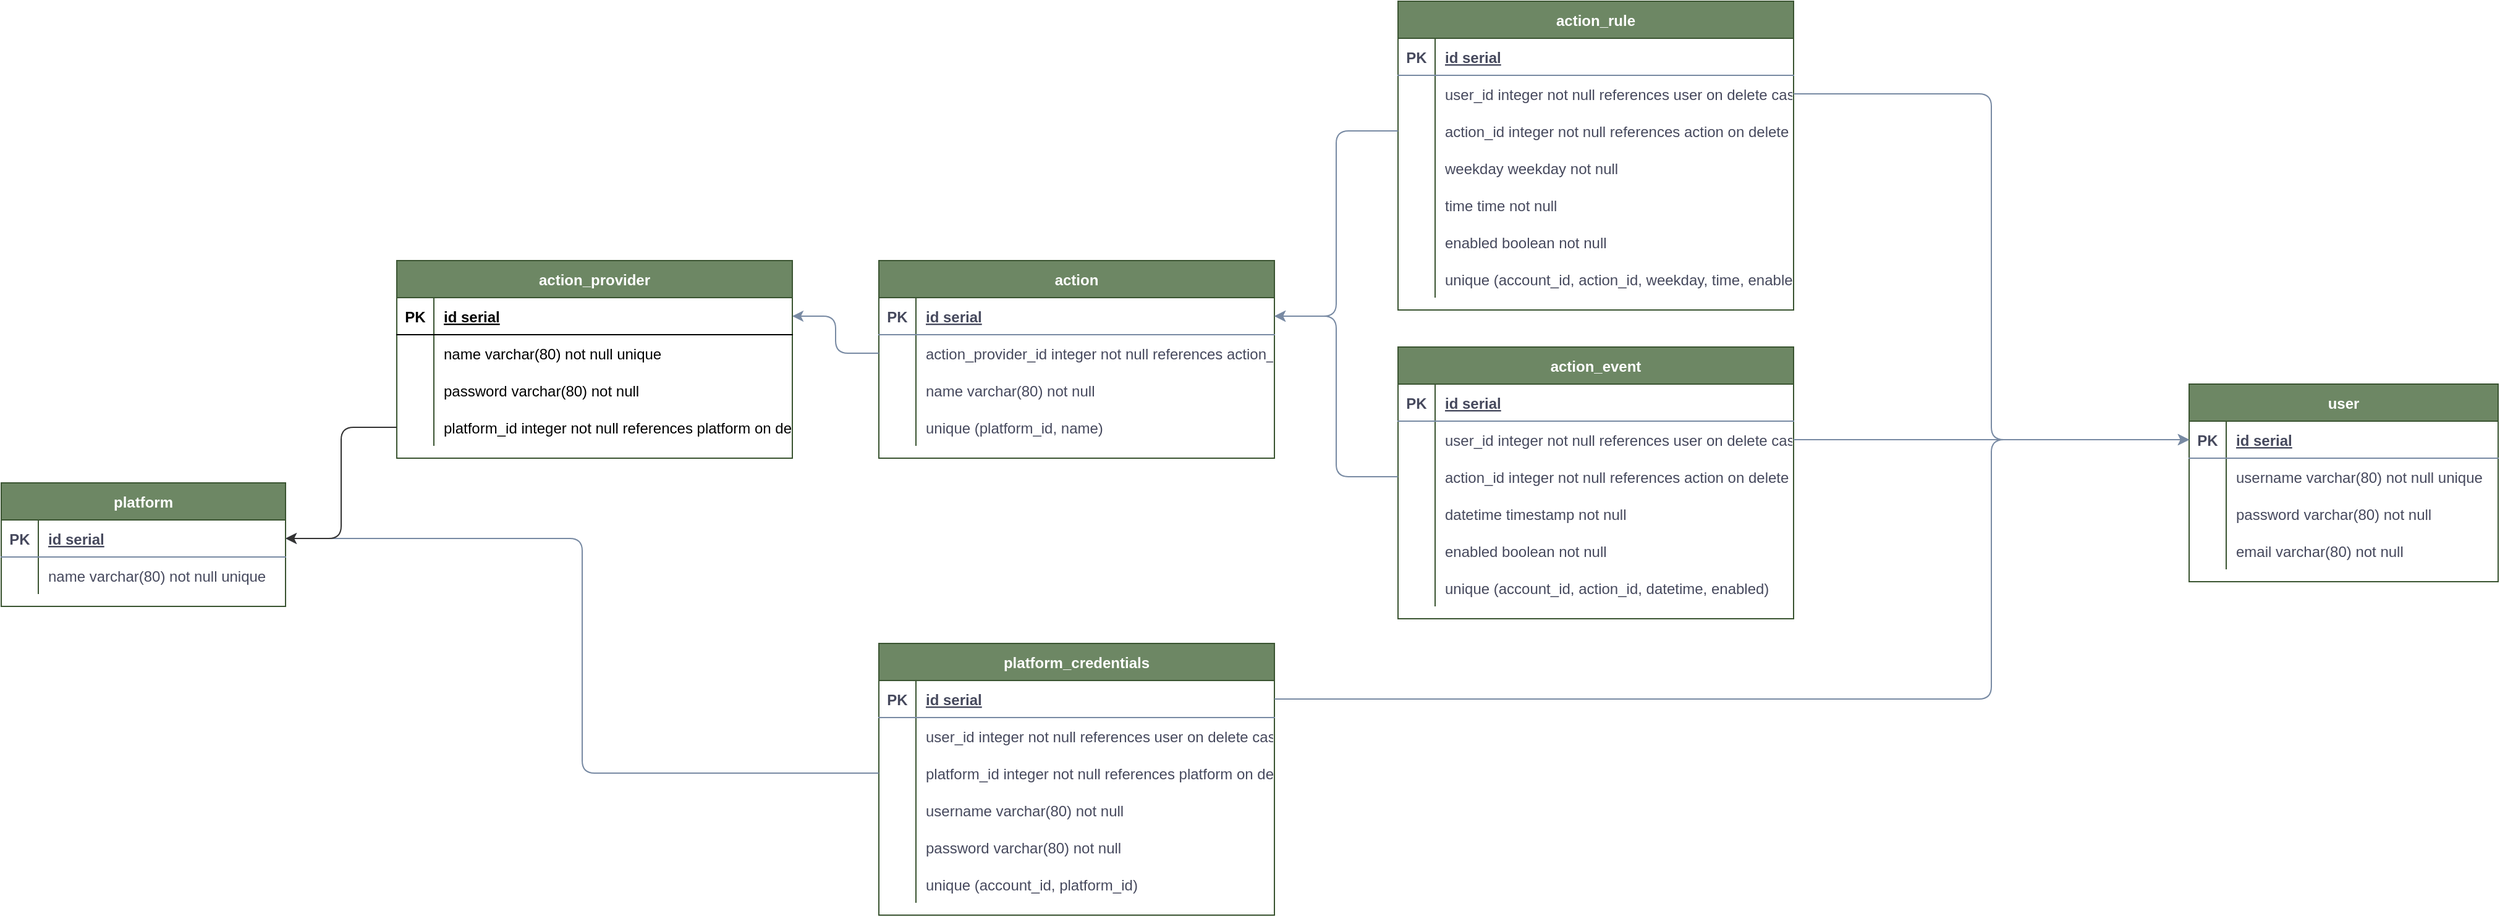 <mxfile version="14.8.4" type="device"><diagram id="R2lEEEUBdFMjLlhIrx00" name="Page-1"><mxGraphModel dx="2688" dy="1203" grid="1" gridSize="10" guides="1" tooltips="1" connect="1" arrows="1" fold="1" page="1" pageScale="1" pageWidth="850" pageHeight="1100" math="0" shadow="0" extFonts="Permanent Marker^https://fonts.googleapis.com/css?family=Permanent+Marker"><root><mxCell id="0"/><mxCell id="1" parent="0"/><mxCell id="4x6Jj5LJXO9dg09j2CQl-1" value="user" style="shape=table;startSize=30;container=1;collapsible=1;childLayout=tableLayout;fixedRows=1;rowLines=0;fontStyle=1;align=center;resizeLast=1;fillColor=#6d8764;strokeColor=#3A5431;fontColor=#ffffff;" parent="1" vertex="1"><mxGeometry x="830" y="450" width="250" height="160" as="geometry"/></mxCell><mxCell id="4x6Jj5LJXO9dg09j2CQl-2" value="" style="shape=partialRectangle;collapsible=0;dropTarget=0;pointerEvents=0;fillColor=none;points=[[0,0.5],[1,0.5]];portConstraint=eastwest;top=0;left=0;right=0;bottom=1;strokeColor=#788AA3;fontColor=#46495D;" parent="4x6Jj5LJXO9dg09j2CQl-1" vertex="1"><mxGeometry y="30" width="250" height="30" as="geometry"/></mxCell><mxCell id="4x6Jj5LJXO9dg09j2CQl-3" value="PK" style="shape=partialRectangle;overflow=hidden;connectable=0;fillColor=none;top=0;left=0;bottom=0;right=0;fontStyle=1;strokeColor=#788AA3;fontColor=#46495D;" parent="4x6Jj5LJXO9dg09j2CQl-2" vertex="1"><mxGeometry width="30" height="30" as="geometry"/></mxCell><mxCell id="4x6Jj5LJXO9dg09j2CQl-4" value="id serial " style="shape=partialRectangle;overflow=hidden;connectable=0;fillColor=none;top=0;left=0;bottom=0;right=0;align=left;spacingLeft=6;fontStyle=5;strokeColor=#788AA3;fontColor=#46495D;" parent="4x6Jj5LJXO9dg09j2CQl-2" vertex="1"><mxGeometry x="30" width="220" height="30" as="geometry"/></mxCell><mxCell id="4x6Jj5LJXO9dg09j2CQl-5" value="" style="shape=partialRectangle;collapsible=0;dropTarget=0;pointerEvents=0;fillColor=none;points=[[0,0.5],[1,0.5]];portConstraint=eastwest;top=0;left=0;right=0;bottom=0;strokeColor=#788AA3;fontColor=#46495D;" parent="4x6Jj5LJXO9dg09j2CQl-1" vertex="1"><mxGeometry y="60" width="250" height="30" as="geometry"/></mxCell><mxCell id="4x6Jj5LJXO9dg09j2CQl-6" value="" style="shape=partialRectangle;overflow=hidden;connectable=0;fillColor=none;top=0;left=0;bottom=0;right=0;strokeColor=#788AA3;fontColor=#46495D;" parent="4x6Jj5LJXO9dg09j2CQl-5" vertex="1"><mxGeometry width="30" height="30" as="geometry"/></mxCell><mxCell id="4x6Jj5LJXO9dg09j2CQl-7" value="username varchar(80) not null unique" style="shape=partialRectangle;overflow=hidden;connectable=0;fillColor=none;top=0;left=0;bottom=0;right=0;align=left;spacingLeft=6;strokeColor=#788AA3;fontColor=#46495D;" parent="4x6Jj5LJXO9dg09j2CQl-5" vertex="1"><mxGeometry x="30" width="220" height="30" as="geometry"/></mxCell><mxCell id="4x6Jj5LJXO9dg09j2CQl-8" value="" style="shape=partialRectangle;collapsible=0;dropTarget=0;pointerEvents=0;fillColor=none;points=[[0,0.5],[1,0.5]];portConstraint=eastwest;top=0;left=0;right=0;bottom=0;strokeColor=#788AA3;fontColor=#46495D;" parent="4x6Jj5LJXO9dg09j2CQl-1" vertex="1"><mxGeometry y="90" width="250" height="30" as="geometry"/></mxCell><mxCell id="4x6Jj5LJXO9dg09j2CQl-9" value="" style="shape=partialRectangle;overflow=hidden;connectable=0;fillColor=none;top=0;left=0;bottom=0;right=0;strokeColor=#788AA3;fontColor=#46495D;" parent="4x6Jj5LJXO9dg09j2CQl-8" vertex="1"><mxGeometry width="30" height="30" as="geometry"/></mxCell><mxCell id="4x6Jj5LJXO9dg09j2CQl-10" value="password varchar(80) not null" style="shape=partialRectangle;overflow=hidden;connectable=0;fillColor=none;top=0;left=0;bottom=0;right=0;align=left;spacingLeft=6;strokeColor=#788AA3;fontColor=#46495D;" parent="4x6Jj5LJXO9dg09j2CQl-8" vertex="1"><mxGeometry x="30" width="220" height="30" as="geometry"/></mxCell><mxCell id="4x6Jj5LJXO9dg09j2CQl-11" value="" style="shape=partialRectangle;collapsible=0;dropTarget=0;pointerEvents=0;fillColor=none;points=[[0,0.5],[1,0.5]];portConstraint=eastwest;top=0;left=0;right=0;bottom=0;strokeColor=#788AA3;fontColor=#46495D;" parent="4x6Jj5LJXO9dg09j2CQl-1" vertex="1"><mxGeometry y="120" width="250" height="30" as="geometry"/></mxCell><mxCell id="4x6Jj5LJXO9dg09j2CQl-12" value="" style="shape=partialRectangle;overflow=hidden;connectable=0;fillColor=none;top=0;left=0;bottom=0;right=0;strokeColor=#788AA3;fontColor=#46495D;" parent="4x6Jj5LJXO9dg09j2CQl-11" vertex="1"><mxGeometry width="30" height="30" as="geometry"/></mxCell><mxCell id="4x6Jj5LJXO9dg09j2CQl-13" value="email varchar(80) not null" style="shape=partialRectangle;overflow=hidden;connectable=0;fillColor=none;top=0;left=0;bottom=0;right=0;align=left;spacingLeft=6;strokeColor=#788AA3;fontColor=#46495D;" parent="4x6Jj5LJXO9dg09j2CQl-11" vertex="1"><mxGeometry x="30" width="220" height="30" as="geometry"/></mxCell><mxCell id="4x6Jj5LJXO9dg09j2CQl-14" value="platform" style="shape=table;startSize=30;container=1;collapsible=1;childLayout=tableLayout;fixedRows=1;rowLines=0;fontStyle=1;align=center;resizeLast=1;fillColor=#6d8764;strokeColor=#3A5431;fontColor=#ffffff;" parent="1" vertex="1"><mxGeometry x="-940" y="530" width="230" height="100" as="geometry"/></mxCell><mxCell id="4x6Jj5LJXO9dg09j2CQl-15" value="" style="shape=partialRectangle;collapsible=0;dropTarget=0;pointerEvents=0;fillColor=none;points=[[0,0.5],[1,0.5]];portConstraint=eastwest;top=0;left=0;right=0;bottom=1;strokeColor=#788AA3;fontColor=#46495D;" parent="4x6Jj5LJXO9dg09j2CQl-14" vertex="1"><mxGeometry y="30" width="230" height="30" as="geometry"/></mxCell><mxCell id="4x6Jj5LJXO9dg09j2CQl-16" value="PK" style="shape=partialRectangle;overflow=hidden;connectable=0;fillColor=none;top=0;left=0;bottom=0;right=0;fontStyle=1;strokeColor=#788AA3;fontColor=#46495D;" parent="4x6Jj5LJXO9dg09j2CQl-15" vertex="1"><mxGeometry width="30" height="30" as="geometry"/></mxCell><mxCell id="4x6Jj5LJXO9dg09j2CQl-17" value="id serial " style="shape=partialRectangle;overflow=hidden;connectable=0;fillColor=none;top=0;left=0;bottom=0;right=0;align=left;spacingLeft=6;fontStyle=5;strokeColor=#788AA3;fontColor=#46495D;" parent="4x6Jj5LJXO9dg09j2CQl-15" vertex="1"><mxGeometry x="30" width="200" height="30" as="geometry"/></mxCell><mxCell id="4x6Jj5LJXO9dg09j2CQl-18" value="" style="shape=partialRectangle;collapsible=0;dropTarget=0;pointerEvents=0;fillColor=none;points=[[0,0.5],[1,0.5]];portConstraint=eastwest;top=0;left=0;right=0;bottom=0;strokeColor=#788AA3;fontColor=#46495D;" parent="4x6Jj5LJXO9dg09j2CQl-14" vertex="1"><mxGeometry y="60" width="230" height="30" as="geometry"/></mxCell><mxCell id="4x6Jj5LJXO9dg09j2CQl-19" value="" style="shape=partialRectangle;overflow=hidden;connectable=0;fillColor=none;top=0;left=0;bottom=0;right=0;strokeColor=#788AA3;fontColor=#46495D;" parent="4x6Jj5LJXO9dg09j2CQl-18" vertex="1"><mxGeometry width="30" height="30" as="geometry"/></mxCell><mxCell id="4x6Jj5LJXO9dg09j2CQl-20" value="name varchar(80) not null unique" style="shape=partialRectangle;overflow=hidden;connectable=0;fillColor=none;top=0;left=0;bottom=0;right=0;align=left;spacingLeft=6;strokeColor=#788AA3;fontColor=#46495D;" parent="4x6Jj5LJXO9dg09j2CQl-18" vertex="1"><mxGeometry x="30" width="200" height="30" as="geometry"/></mxCell><mxCell id="4x6Jj5LJXO9dg09j2CQl-21" value="platform_credentials" style="shape=table;startSize=30;container=1;collapsible=1;childLayout=tableLayout;fixedRows=1;rowLines=0;fontStyle=1;align=center;resizeLast=1;fillColor=#6d8764;strokeColor=#3A5431;fontColor=#ffffff;" parent="1" vertex="1"><mxGeometry x="-230" y="660" width="320" height="220" as="geometry"/></mxCell><mxCell id="4x6Jj5LJXO9dg09j2CQl-22" value="" style="shape=partialRectangle;collapsible=0;dropTarget=0;pointerEvents=0;fillColor=none;points=[[0,0.5],[1,0.5]];portConstraint=eastwest;top=0;left=0;right=0;bottom=1;strokeColor=#788AA3;fontColor=#46495D;" parent="4x6Jj5LJXO9dg09j2CQl-21" vertex="1"><mxGeometry y="30" width="320" height="30" as="geometry"/></mxCell><mxCell id="4x6Jj5LJXO9dg09j2CQl-23" value="PK" style="shape=partialRectangle;overflow=hidden;connectable=0;fillColor=none;top=0;left=0;bottom=0;right=0;fontStyle=1;strokeColor=#788AA3;fontColor=#46495D;" parent="4x6Jj5LJXO9dg09j2CQl-22" vertex="1"><mxGeometry width="30" height="30" as="geometry"/></mxCell><mxCell id="4x6Jj5LJXO9dg09j2CQl-24" value="id serial " style="shape=partialRectangle;overflow=hidden;connectable=0;fillColor=none;top=0;left=0;bottom=0;right=0;align=left;spacingLeft=6;fontStyle=5;strokeColor=#788AA3;fontColor=#46495D;" parent="4x6Jj5LJXO9dg09j2CQl-22" vertex="1"><mxGeometry x="30" width="290" height="30" as="geometry"/></mxCell><mxCell id="4x6Jj5LJXO9dg09j2CQl-25" value="" style="shape=partialRectangle;collapsible=0;dropTarget=0;pointerEvents=0;fillColor=none;points=[[0,0.5],[1,0.5]];portConstraint=eastwest;top=0;left=0;right=0;bottom=0;strokeColor=#788AA3;fontColor=#46495D;" parent="4x6Jj5LJXO9dg09j2CQl-21" vertex="1"><mxGeometry y="60" width="320" height="30" as="geometry"/></mxCell><mxCell id="4x6Jj5LJXO9dg09j2CQl-26" value="" style="shape=partialRectangle;overflow=hidden;connectable=0;fillColor=none;top=0;left=0;bottom=0;right=0;strokeColor=#788AA3;fontColor=#46495D;" parent="4x6Jj5LJXO9dg09j2CQl-25" vertex="1"><mxGeometry width="30" height="30" as="geometry"/></mxCell><mxCell id="4x6Jj5LJXO9dg09j2CQl-27" value="user_id integer not null references user on delete cascade" style="shape=partialRectangle;overflow=hidden;connectable=0;fillColor=none;top=0;left=0;bottom=0;right=0;align=left;spacingLeft=6;strokeColor=#788AA3;fontColor=#46495D;" parent="4x6Jj5LJXO9dg09j2CQl-25" vertex="1"><mxGeometry x="30" width="290" height="30" as="geometry"/></mxCell><mxCell id="4x6Jj5LJXO9dg09j2CQl-28" value="" style="shape=partialRectangle;collapsible=0;dropTarget=0;pointerEvents=0;fillColor=none;points=[[0,0.5],[1,0.5]];portConstraint=eastwest;top=0;left=0;right=0;bottom=0;strokeColor=#788AA3;fontColor=#46495D;" parent="4x6Jj5LJXO9dg09j2CQl-21" vertex="1"><mxGeometry y="90" width="320" height="30" as="geometry"/></mxCell><mxCell id="4x6Jj5LJXO9dg09j2CQl-29" value="" style="shape=partialRectangle;overflow=hidden;connectable=0;fillColor=none;top=0;left=0;bottom=0;right=0;strokeColor=#788AA3;fontColor=#46495D;" parent="4x6Jj5LJXO9dg09j2CQl-28" vertex="1"><mxGeometry width="30" height="30" as="geometry"/></mxCell><mxCell id="4x6Jj5LJXO9dg09j2CQl-30" value="platform_id integer not null references platform on delete cascade" style="shape=partialRectangle;overflow=hidden;connectable=0;fillColor=none;top=0;left=0;bottom=0;right=0;align=left;spacingLeft=6;strokeColor=#788AA3;fontColor=#46495D;" parent="4x6Jj5LJXO9dg09j2CQl-28" vertex="1"><mxGeometry x="30" width="290" height="30" as="geometry"/></mxCell><mxCell id="4x6Jj5LJXO9dg09j2CQl-31" value="" style="shape=partialRectangle;collapsible=0;dropTarget=0;pointerEvents=0;fillColor=none;points=[[0,0.5],[1,0.5]];portConstraint=eastwest;top=0;left=0;right=0;bottom=0;strokeColor=#788AA3;fontColor=#46495D;" parent="4x6Jj5LJXO9dg09j2CQl-21" vertex="1"><mxGeometry y="120" width="320" height="30" as="geometry"/></mxCell><mxCell id="4x6Jj5LJXO9dg09j2CQl-32" value="" style="shape=partialRectangle;overflow=hidden;connectable=0;fillColor=none;top=0;left=0;bottom=0;right=0;strokeColor=#788AA3;fontColor=#46495D;" parent="4x6Jj5LJXO9dg09j2CQl-31" vertex="1"><mxGeometry width="30" height="30" as="geometry"/></mxCell><mxCell id="4x6Jj5LJXO9dg09j2CQl-33" value="username varchar(80) not null" style="shape=partialRectangle;overflow=hidden;connectable=0;fillColor=none;top=0;left=0;bottom=0;right=0;align=left;spacingLeft=6;strokeColor=#788AA3;fontColor=#46495D;" parent="4x6Jj5LJXO9dg09j2CQl-31" vertex="1"><mxGeometry x="30" width="290" height="30" as="geometry"/></mxCell><mxCell id="4x6Jj5LJXO9dg09j2CQl-34" value="" style="shape=partialRectangle;collapsible=0;dropTarget=0;pointerEvents=0;fillColor=none;points=[[0,0.5],[1,0.5]];portConstraint=eastwest;top=0;left=0;right=0;bottom=0;strokeColor=#788AA3;fontColor=#46495D;" parent="4x6Jj5LJXO9dg09j2CQl-21" vertex="1"><mxGeometry y="150" width="320" height="30" as="geometry"/></mxCell><mxCell id="4x6Jj5LJXO9dg09j2CQl-35" value="" style="shape=partialRectangle;overflow=hidden;connectable=0;fillColor=none;top=0;left=0;bottom=0;right=0;strokeColor=#788AA3;fontColor=#46495D;" parent="4x6Jj5LJXO9dg09j2CQl-34" vertex="1"><mxGeometry width="30" height="30" as="geometry"/></mxCell><mxCell id="4x6Jj5LJXO9dg09j2CQl-36" value="password varchar(80) not null" style="shape=partialRectangle;overflow=hidden;connectable=0;fillColor=none;top=0;left=0;bottom=0;right=0;align=left;spacingLeft=6;strokeColor=#788AA3;fontColor=#46495D;" parent="4x6Jj5LJXO9dg09j2CQl-34" vertex="1"><mxGeometry x="30" width="290" height="30" as="geometry"/></mxCell><mxCell id="4x6Jj5LJXO9dg09j2CQl-37" value="" style="shape=partialRectangle;collapsible=0;dropTarget=0;pointerEvents=0;fillColor=none;points=[[0,0.5],[1,0.5]];portConstraint=eastwest;top=0;left=0;right=0;bottom=0;strokeColor=#788AA3;fontColor=#46495D;" parent="4x6Jj5LJXO9dg09j2CQl-21" vertex="1"><mxGeometry y="180" width="320" height="30" as="geometry"/></mxCell><mxCell id="4x6Jj5LJXO9dg09j2CQl-38" value="" style="shape=partialRectangle;overflow=hidden;connectable=0;fillColor=none;top=0;left=0;bottom=0;right=0;strokeColor=#788AA3;fontColor=#46495D;" parent="4x6Jj5LJXO9dg09j2CQl-37" vertex="1"><mxGeometry width="30" height="30" as="geometry"/></mxCell><mxCell id="4x6Jj5LJXO9dg09j2CQl-39" value="unique (account_id, platform_id)" style="shape=partialRectangle;overflow=hidden;connectable=0;fillColor=none;top=0;left=0;bottom=0;right=0;align=left;spacingLeft=6;strokeColor=#788AA3;fontColor=#46495D;" parent="4x6Jj5LJXO9dg09j2CQl-37" vertex="1"><mxGeometry x="30" width="290" height="30" as="geometry"/></mxCell><mxCell id="4x6Jj5LJXO9dg09j2CQl-40" value="action" style="shape=table;startSize=30;container=1;collapsible=1;childLayout=tableLayout;fixedRows=1;rowLines=0;fontStyle=1;align=center;resizeLast=1;fillColor=#6d8764;strokeColor=#3A5431;fontColor=#ffffff;" parent="1" vertex="1"><mxGeometry x="-230" y="350" width="320" height="160" as="geometry"/></mxCell><mxCell id="4x6Jj5LJXO9dg09j2CQl-41" value="" style="shape=partialRectangle;collapsible=0;dropTarget=0;pointerEvents=0;fillColor=none;points=[[0,0.5],[1,0.5]];portConstraint=eastwest;top=0;left=0;right=0;bottom=1;strokeColor=#788AA3;fontColor=#46495D;" parent="4x6Jj5LJXO9dg09j2CQl-40" vertex="1"><mxGeometry y="30" width="320" height="30" as="geometry"/></mxCell><mxCell id="4x6Jj5LJXO9dg09j2CQl-42" value="PK" style="shape=partialRectangle;overflow=hidden;connectable=0;fillColor=none;top=0;left=0;bottom=0;right=0;fontStyle=1;strokeColor=#788AA3;fontColor=#46495D;" parent="4x6Jj5LJXO9dg09j2CQl-41" vertex="1"><mxGeometry width="30" height="30" as="geometry"/></mxCell><mxCell id="4x6Jj5LJXO9dg09j2CQl-43" value="id serial " style="shape=partialRectangle;overflow=hidden;connectable=0;fillColor=none;top=0;left=0;bottom=0;right=0;align=left;spacingLeft=6;fontStyle=5;strokeColor=#788AA3;fontColor=#46495D;" parent="4x6Jj5LJXO9dg09j2CQl-41" vertex="1"><mxGeometry x="30" width="290" height="30" as="geometry"/></mxCell><mxCell id="4x6Jj5LJXO9dg09j2CQl-44" value="" style="shape=partialRectangle;collapsible=0;dropTarget=0;pointerEvents=0;fillColor=none;points=[[0,0.5],[1,0.5]];portConstraint=eastwest;top=0;left=0;right=0;bottom=0;strokeColor=#788AA3;fontColor=#46495D;" parent="4x6Jj5LJXO9dg09j2CQl-40" vertex="1"><mxGeometry y="60" width="320" height="30" as="geometry"/></mxCell><mxCell id="4x6Jj5LJXO9dg09j2CQl-45" value="" style="shape=partialRectangle;overflow=hidden;connectable=0;fillColor=none;top=0;left=0;bottom=0;right=0;strokeColor=#788AA3;fontColor=#46495D;" parent="4x6Jj5LJXO9dg09j2CQl-44" vertex="1"><mxGeometry width="30" height="30" as="geometry"/></mxCell><mxCell id="4x6Jj5LJXO9dg09j2CQl-46" value="action_provider_id integer not null references action_provider on delete cascade" style="shape=partialRectangle;overflow=hidden;connectable=0;fillColor=none;top=0;left=0;bottom=0;right=0;align=left;spacingLeft=6;strokeColor=#788AA3;fontColor=#46495D;" parent="4x6Jj5LJXO9dg09j2CQl-44" vertex="1"><mxGeometry x="30" width="290" height="30" as="geometry"/></mxCell><mxCell id="4x6Jj5LJXO9dg09j2CQl-47" value="" style="shape=partialRectangle;collapsible=0;dropTarget=0;pointerEvents=0;fillColor=none;points=[[0,0.5],[1,0.5]];portConstraint=eastwest;top=0;left=0;right=0;bottom=0;strokeColor=#788AA3;fontColor=#46495D;" parent="4x6Jj5LJXO9dg09j2CQl-40" vertex="1"><mxGeometry y="90" width="320" height="30" as="geometry"/></mxCell><mxCell id="4x6Jj5LJXO9dg09j2CQl-48" value="" style="shape=partialRectangle;overflow=hidden;connectable=0;fillColor=none;top=0;left=0;bottom=0;right=0;strokeColor=#788AA3;fontColor=#46495D;" parent="4x6Jj5LJXO9dg09j2CQl-47" vertex="1"><mxGeometry width="30" height="30" as="geometry"/></mxCell><mxCell id="4x6Jj5LJXO9dg09j2CQl-49" value="name varchar(80) not null" style="shape=partialRectangle;overflow=hidden;connectable=0;fillColor=none;top=0;left=0;bottom=0;right=0;align=left;spacingLeft=6;strokeColor=#788AA3;fontColor=#46495D;" parent="4x6Jj5LJXO9dg09j2CQl-47" vertex="1"><mxGeometry x="30" width="290" height="30" as="geometry"/></mxCell><mxCell id="4x6Jj5LJXO9dg09j2CQl-50" value="" style="shape=partialRectangle;collapsible=0;dropTarget=0;pointerEvents=0;fillColor=none;points=[[0,0.5],[1,0.5]];portConstraint=eastwest;top=0;left=0;right=0;bottom=0;strokeColor=#788AA3;fontColor=#46495D;" parent="4x6Jj5LJXO9dg09j2CQl-40" vertex="1"><mxGeometry y="120" width="320" height="30" as="geometry"/></mxCell><mxCell id="4x6Jj5LJXO9dg09j2CQl-51" value="" style="shape=partialRectangle;overflow=hidden;connectable=0;fillColor=none;top=0;left=0;bottom=0;right=0;strokeColor=#788AA3;fontColor=#46495D;" parent="4x6Jj5LJXO9dg09j2CQl-50" vertex="1"><mxGeometry width="30" height="30" as="geometry"/></mxCell><mxCell id="4x6Jj5LJXO9dg09j2CQl-52" value="unique (platform_id, name)" style="shape=partialRectangle;overflow=hidden;connectable=0;fillColor=none;top=0;left=0;bottom=0;right=0;align=left;spacingLeft=6;strokeColor=#788AA3;fontColor=#46495D;" parent="4x6Jj5LJXO9dg09j2CQl-50" vertex="1"><mxGeometry x="30" width="290" height="30" as="geometry"/></mxCell><mxCell id="4x6Jj5LJXO9dg09j2CQl-53" value="action_rule" style="shape=table;startSize=30;container=1;collapsible=1;childLayout=tableLayout;fixedRows=1;rowLines=0;fontStyle=1;align=center;resizeLast=1;fillColor=#6d8764;strokeColor=#3A5431;fontColor=#ffffff;" parent="1" vertex="1"><mxGeometry x="190" y="140" width="320" height="250" as="geometry"/></mxCell><mxCell id="4x6Jj5LJXO9dg09j2CQl-54" value="" style="shape=partialRectangle;collapsible=0;dropTarget=0;pointerEvents=0;fillColor=none;points=[[0,0.5],[1,0.5]];portConstraint=eastwest;top=0;left=0;right=0;bottom=1;strokeColor=#788AA3;fontColor=#46495D;" parent="4x6Jj5LJXO9dg09j2CQl-53" vertex="1"><mxGeometry y="30" width="320" height="30" as="geometry"/></mxCell><mxCell id="4x6Jj5LJXO9dg09j2CQl-55" value="PK" style="shape=partialRectangle;overflow=hidden;connectable=0;fillColor=none;top=0;left=0;bottom=0;right=0;fontStyle=1;strokeColor=#788AA3;fontColor=#46495D;" parent="4x6Jj5LJXO9dg09j2CQl-54" vertex="1"><mxGeometry width="30" height="30" as="geometry"/></mxCell><mxCell id="4x6Jj5LJXO9dg09j2CQl-56" value="id serial " style="shape=partialRectangle;overflow=hidden;connectable=0;fillColor=none;top=0;left=0;bottom=0;right=0;align=left;spacingLeft=6;fontStyle=5;strokeColor=#788AA3;fontColor=#46495D;" parent="4x6Jj5LJXO9dg09j2CQl-54" vertex="1"><mxGeometry x="30" width="290" height="30" as="geometry"/></mxCell><mxCell id="4x6Jj5LJXO9dg09j2CQl-57" value="" style="shape=partialRectangle;collapsible=0;dropTarget=0;pointerEvents=0;fillColor=none;points=[[0,0.5],[1,0.5]];portConstraint=eastwest;top=0;left=0;right=0;bottom=0;strokeColor=#788AA3;fontColor=#46495D;" parent="4x6Jj5LJXO9dg09j2CQl-53" vertex="1"><mxGeometry y="60" width="320" height="30" as="geometry"/></mxCell><mxCell id="4x6Jj5LJXO9dg09j2CQl-58" value="" style="shape=partialRectangle;overflow=hidden;connectable=0;fillColor=none;top=0;left=0;bottom=0;right=0;strokeColor=#788AA3;fontColor=#46495D;" parent="4x6Jj5LJXO9dg09j2CQl-57" vertex="1"><mxGeometry width="30" height="30" as="geometry"/></mxCell><mxCell id="4x6Jj5LJXO9dg09j2CQl-59" value="user_id integer not null references user on delete cascade" style="shape=partialRectangle;overflow=hidden;connectable=0;fillColor=none;top=0;left=0;bottom=0;right=0;align=left;spacingLeft=6;strokeColor=#788AA3;fontColor=#46495D;" parent="4x6Jj5LJXO9dg09j2CQl-57" vertex="1"><mxGeometry x="30" width="290" height="30" as="geometry"/></mxCell><mxCell id="4x6Jj5LJXO9dg09j2CQl-60" value="" style="shape=partialRectangle;collapsible=0;dropTarget=0;pointerEvents=0;fillColor=none;points=[[0,0.5],[1,0.5]];portConstraint=eastwest;top=0;left=0;right=0;bottom=0;strokeColor=#788AA3;fontColor=#46495D;" parent="4x6Jj5LJXO9dg09j2CQl-53" vertex="1"><mxGeometry y="90" width="320" height="30" as="geometry"/></mxCell><mxCell id="4x6Jj5LJXO9dg09j2CQl-61" value="" style="shape=partialRectangle;overflow=hidden;connectable=0;fillColor=none;top=0;left=0;bottom=0;right=0;strokeColor=#788AA3;fontColor=#46495D;" parent="4x6Jj5LJXO9dg09j2CQl-60" vertex="1"><mxGeometry width="30" height="30" as="geometry"/></mxCell><mxCell id="4x6Jj5LJXO9dg09j2CQl-62" value="action_id integer not null references action on delete cascade" style="shape=partialRectangle;overflow=hidden;connectable=0;fillColor=none;top=0;left=0;bottom=0;right=0;align=left;spacingLeft=6;strokeColor=#788AA3;fontColor=#46495D;" parent="4x6Jj5LJXO9dg09j2CQl-60" vertex="1"><mxGeometry x="30" width="290" height="30" as="geometry"/></mxCell><mxCell id="4x6Jj5LJXO9dg09j2CQl-63" value="" style="shape=partialRectangle;collapsible=0;dropTarget=0;pointerEvents=0;fillColor=none;points=[[0,0.5],[1,0.5]];portConstraint=eastwest;top=0;left=0;right=0;bottom=0;strokeColor=#788AA3;fontColor=#46495D;" parent="4x6Jj5LJXO9dg09j2CQl-53" vertex="1"><mxGeometry y="120" width="320" height="30" as="geometry"/></mxCell><mxCell id="4x6Jj5LJXO9dg09j2CQl-64" value="" style="shape=partialRectangle;overflow=hidden;connectable=0;fillColor=none;top=0;left=0;bottom=0;right=0;strokeColor=#788AA3;fontColor=#46495D;" parent="4x6Jj5LJXO9dg09j2CQl-63" vertex="1"><mxGeometry width="30" height="30" as="geometry"/></mxCell><mxCell id="4x6Jj5LJXO9dg09j2CQl-65" value="weekday weekday not null" style="shape=partialRectangle;overflow=hidden;connectable=0;fillColor=none;top=0;left=0;bottom=0;right=0;align=left;spacingLeft=6;strokeColor=#788AA3;fontColor=#46495D;" parent="4x6Jj5LJXO9dg09j2CQl-63" vertex="1"><mxGeometry x="30" width="290" height="30" as="geometry"/></mxCell><mxCell id="4x6Jj5LJXO9dg09j2CQl-66" value="" style="shape=partialRectangle;collapsible=0;dropTarget=0;pointerEvents=0;fillColor=none;points=[[0,0.5],[1,0.5]];portConstraint=eastwest;top=0;left=0;right=0;bottom=0;strokeColor=#788AA3;fontColor=#46495D;" parent="4x6Jj5LJXO9dg09j2CQl-53" vertex="1"><mxGeometry y="150" width="320" height="30" as="geometry"/></mxCell><mxCell id="4x6Jj5LJXO9dg09j2CQl-67" value="" style="shape=partialRectangle;overflow=hidden;connectable=0;fillColor=none;top=0;left=0;bottom=0;right=0;strokeColor=#788AA3;fontColor=#46495D;" parent="4x6Jj5LJXO9dg09j2CQl-66" vertex="1"><mxGeometry width="30" height="30" as="geometry"/></mxCell><mxCell id="4x6Jj5LJXO9dg09j2CQl-68" value="time time not null" style="shape=partialRectangle;overflow=hidden;connectable=0;fillColor=none;top=0;left=0;bottom=0;right=0;align=left;spacingLeft=6;strokeColor=#788AA3;fontColor=#46495D;" parent="4x6Jj5LJXO9dg09j2CQl-66" vertex="1"><mxGeometry x="30" width="290" height="30" as="geometry"/></mxCell><mxCell id="4x6Jj5LJXO9dg09j2CQl-69" value="" style="shape=partialRectangle;collapsible=0;dropTarget=0;pointerEvents=0;fillColor=none;points=[[0,0.5],[1,0.5]];portConstraint=eastwest;top=0;left=0;right=0;bottom=0;strokeColor=#788AA3;fontColor=#46495D;" parent="4x6Jj5LJXO9dg09j2CQl-53" vertex="1"><mxGeometry y="180" width="320" height="30" as="geometry"/></mxCell><mxCell id="4x6Jj5LJXO9dg09j2CQl-70" value="" style="shape=partialRectangle;overflow=hidden;connectable=0;fillColor=none;top=0;left=0;bottom=0;right=0;strokeColor=#788AA3;fontColor=#46495D;" parent="4x6Jj5LJXO9dg09j2CQl-69" vertex="1"><mxGeometry width="30" height="30" as="geometry"/></mxCell><mxCell id="4x6Jj5LJXO9dg09j2CQl-71" value="enabled boolean not null" style="shape=partialRectangle;overflow=hidden;connectable=0;fillColor=none;top=0;left=0;bottom=0;right=0;align=left;spacingLeft=6;strokeColor=#788AA3;fontColor=#46495D;" parent="4x6Jj5LJXO9dg09j2CQl-69" vertex="1"><mxGeometry x="30" width="290" height="30" as="geometry"/></mxCell><mxCell id="4x6Jj5LJXO9dg09j2CQl-72" value="" style="shape=partialRectangle;collapsible=0;dropTarget=0;pointerEvents=0;fillColor=none;points=[[0,0.5],[1,0.5]];portConstraint=eastwest;top=0;left=0;right=0;bottom=0;strokeColor=#788AA3;fontColor=#46495D;" parent="4x6Jj5LJXO9dg09j2CQl-53" vertex="1"><mxGeometry y="210" width="320" height="30" as="geometry"/></mxCell><mxCell id="4x6Jj5LJXO9dg09j2CQl-73" value="" style="shape=partialRectangle;overflow=hidden;connectable=0;fillColor=none;top=0;left=0;bottom=0;right=0;strokeColor=#788AA3;fontColor=#46495D;" parent="4x6Jj5LJXO9dg09j2CQl-72" vertex="1"><mxGeometry width="30" height="30" as="geometry"/></mxCell><mxCell id="4x6Jj5LJXO9dg09j2CQl-74" value="unique (account_id, action_id, weekday, time, enabled)" style="shape=partialRectangle;overflow=hidden;connectable=0;fillColor=none;top=0;left=0;bottom=0;right=0;align=left;spacingLeft=6;strokeColor=#788AA3;fontColor=#46495D;" parent="4x6Jj5LJXO9dg09j2CQl-72" vertex="1"><mxGeometry x="30" width="290" height="30" as="geometry"/></mxCell><mxCell id="4x6Jj5LJXO9dg09j2CQl-75" value="action_event" style="shape=table;startSize=30;container=1;collapsible=1;childLayout=tableLayout;fixedRows=1;rowLines=0;fontStyle=1;align=center;resizeLast=1;fillColor=#6d8764;strokeColor=#3A5431;fontColor=#ffffff;" parent="1" vertex="1"><mxGeometry x="190" y="420" width="320" height="220" as="geometry"/></mxCell><mxCell id="4x6Jj5LJXO9dg09j2CQl-76" value="" style="shape=partialRectangle;collapsible=0;dropTarget=0;pointerEvents=0;fillColor=none;points=[[0,0.5],[1,0.5]];portConstraint=eastwest;top=0;left=0;right=0;bottom=1;strokeColor=#788AA3;fontColor=#46495D;" parent="4x6Jj5LJXO9dg09j2CQl-75" vertex="1"><mxGeometry y="30" width="320" height="30" as="geometry"/></mxCell><mxCell id="4x6Jj5LJXO9dg09j2CQl-77" value="PK" style="shape=partialRectangle;overflow=hidden;connectable=0;fillColor=none;top=0;left=0;bottom=0;right=0;fontStyle=1;strokeColor=#788AA3;fontColor=#46495D;" parent="4x6Jj5LJXO9dg09j2CQl-76" vertex="1"><mxGeometry width="30" height="30" as="geometry"/></mxCell><mxCell id="4x6Jj5LJXO9dg09j2CQl-78" value="id serial " style="shape=partialRectangle;overflow=hidden;connectable=0;fillColor=none;top=0;left=0;bottom=0;right=0;align=left;spacingLeft=6;fontStyle=5;strokeColor=#788AA3;fontColor=#46495D;" parent="4x6Jj5LJXO9dg09j2CQl-76" vertex="1"><mxGeometry x="30" width="290" height="30" as="geometry"/></mxCell><mxCell id="4x6Jj5LJXO9dg09j2CQl-79" value="" style="shape=partialRectangle;collapsible=0;dropTarget=0;pointerEvents=0;fillColor=none;points=[[0,0.5],[1,0.5]];portConstraint=eastwest;top=0;left=0;right=0;bottom=0;strokeColor=#788AA3;fontColor=#46495D;" parent="4x6Jj5LJXO9dg09j2CQl-75" vertex="1"><mxGeometry y="60" width="320" height="30" as="geometry"/></mxCell><mxCell id="4x6Jj5LJXO9dg09j2CQl-80" value="" style="shape=partialRectangle;overflow=hidden;connectable=0;fillColor=none;top=0;left=0;bottom=0;right=0;strokeColor=#788AA3;fontColor=#46495D;" parent="4x6Jj5LJXO9dg09j2CQl-79" vertex="1"><mxGeometry width="30" height="30" as="geometry"/></mxCell><mxCell id="4x6Jj5LJXO9dg09j2CQl-81" value="user_id integer not null references user on delete cascade" style="shape=partialRectangle;overflow=hidden;connectable=0;fillColor=none;top=0;left=0;bottom=0;right=0;align=left;spacingLeft=6;strokeColor=#788AA3;fontColor=#46495D;" parent="4x6Jj5LJXO9dg09j2CQl-79" vertex="1"><mxGeometry x="30" width="290" height="30" as="geometry"/></mxCell><mxCell id="4x6Jj5LJXO9dg09j2CQl-82" value="" style="shape=partialRectangle;collapsible=0;dropTarget=0;pointerEvents=0;fillColor=none;points=[[0,0.5],[1,0.5]];portConstraint=eastwest;top=0;left=0;right=0;bottom=0;strokeColor=#788AA3;fontColor=#46495D;" parent="4x6Jj5LJXO9dg09j2CQl-75" vertex="1"><mxGeometry y="90" width="320" height="30" as="geometry"/></mxCell><mxCell id="4x6Jj5LJXO9dg09j2CQl-83" value="" style="shape=partialRectangle;overflow=hidden;connectable=0;fillColor=none;top=0;left=0;bottom=0;right=0;strokeColor=#788AA3;fontColor=#46495D;" parent="4x6Jj5LJXO9dg09j2CQl-82" vertex="1"><mxGeometry width="30" height="30" as="geometry"/></mxCell><mxCell id="4x6Jj5LJXO9dg09j2CQl-84" value="action_id integer not null references action on delete cascade" style="shape=partialRectangle;overflow=hidden;connectable=0;fillColor=none;top=0;left=0;bottom=0;right=0;align=left;spacingLeft=6;strokeColor=#788AA3;fontColor=#46495D;" parent="4x6Jj5LJXO9dg09j2CQl-82" vertex="1"><mxGeometry x="30" width="290" height="30" as="geometry"/></mxCell><mxCell id="4x6Jj5LJXO9dg09j2CQl-85" value="" style="shape=partialRectangle;collapsible=0;dropTarget=0;pointerEvents=0;fillColor=none;points=[[0,0.5],[1,0.5]];portConstraint=eastwest;top=0;left=0;right=0;bottom=0;strokeColor=#788AA3;fontColor=#46495D;" parent="4x6Jj5LJXO9dg09j2CQl-75" vertex="1"><mxGeometry y="120" width="320" height="30" as="geometry"/></mxCell><mxCell id="4x6Jj5LJXO9dg09j2CQl-86" value="" style="shape=partialRectangle;overflow=hidden;connectable=0;fillColor=none;top=0;left=0;bottom=0;right=0;strokeColor=#788AA3;fontColor=#46495D;" parent="4x6Jj5LJXO9dg09j2CQl-85" vertex="1"><mxGeometry width="30" height="30" as="geometry"/></mxCell><mxCell id="4x6Jj5LJXO9dg09j2CQl-87" value="datetime timestamp not null" style="shape=partialRectangle;overflow=hidden;connectable=0;fillColor=none;top=0;left=0;bottom=0;right=0;align=left;spacingLeft=6;strokeColor=#788AA3;fontColor=#46495D;" parent="4x6Jj5LJXO9dg09j2CQl-85" vertex="1"><mxGeometry x="30" width="290" height="30" as="geometry"/></mxCell><mxCell id="4x6Jj5LJXO9dg09j2CQl-88" value="" style="shape=partialRectangle;collapsible=0;dropTarget=0;pointerEvents=0;fillColor=none;points=[[0,0.5],[1,0.5]];portConstraint=eastwest;top=0;left=0;right=0;bottom=0;strokeColor=#788AA3;fontColor=#46495D;" parent="4x6Jj5LJXO9dg09j2CQl-75" vertex="1"><mxGeometry y="150" width="320" height="30" as="geometry"/></mxCell><mxCell id="4x6Jj5LJXO9dg09j2CQl-89" value="" style="shape=partialRectangle;overflow=hidden;connectable=0;fillColor=none;top=0;left=0;bottom=0;right=0;strokeColor=#788AA3;fontColor=#46495D;" parent="4x6Jj5LJXO9dg09j2CQl-88" vertex="1"><mxGeometry width="30" height="30" as="geometry"/></mxCell><mxCell id="4x6Jj5LJXO9dg09j2CQl-90" value="enabled boolean not null" style="shape=partialRectangle;overflow=hidden;connectable=0;fillColor=none;top=0;left=0;bottom=0;right=0;align=left;spacingLeft=6;strokeColor=#788AA3;fontColor=#46495D;" parent="4x6Jj5LJXO9dg09j2CQl-88" vertex="1"><mxGeometry x="30" width="290" height="30" as="geometry"/></mxCell><mxCell id="4x6Jj5LJXO9dg09j2CQl-91" value="" style="shape=partialRectangle;collapsible=0;dropTarget=0;pointerEvents=0;fillColor=none;points=[[0,0.5],[1,0.5]];portConstraint=eastwest;top=0;left=0;right=0;bottom=0;strokeColor=#788AA3;fontColor=#46495D;" parent="4x6Jj5LJXO9dg09j2CQl-75" vertex="1"><mxGeometry y="180" width="320" height="30" as="geometry"/></mxCell><mxCell id="4x6Jj5LJXO9dg09j2CQl-92" value="" style="shape=partialRectangle;overflow=hidden;connectable=0;fillColor=none;top=0;left=0;bottom=0;right=0;strokeColor=#788AA3;fontColor=#46495D;" parent="4x6Jj5LJXO9dg09j2CQl-91" vertex="1"><mxGeometry width="30" height="30" as="geometry"/></mxCell><mxCell id="4x6Jj5LJXO9dg09j2CQl-93" value="unique (account_id, action_id, datetime, enabled)" style="shape=partialRectangle;overflow=hidden;connectable=0;fillColor=none;top=0;left=0;bottom=0;right=0;align=left;spacingLeft=6;strokeColor=#788AA3;fontColor=#46495D;" parent="4x6Jj5LJXO9dg09j2CQl-91" vertex="1"><mxGeometry x="30" width="290" height="30" as="geometry"/></mxCell><mxCell id="4x6Jj5LJXO9dg09j2CQl-94" style="edgeStyle=orthogonalEdgeStyle;orthogonalLoop=1;jettySize=auto;html=1;exitX=1;exitY=0.5;exitDx=0;exitDy=0;entryX=0;entryY=0.5;entryDx=0;entryDy=0;strokeColor=#788AA3;fontColor=#46495D;" parent="1" source="4x6Jj5LJXO9dg09j2CQl-22" target="4x6Jj5LJXO9dg09j2CQl-2" edge="1"><mxGeometry relative="1" as="geometry"><Array as="points"><mxPoint x="670" y="705"/><mxPoint x="670" y="495"/></Array></mxGeometry></mxCell><mxCell id="4x6Jj5LJXO9dg09j2CQl-95" style="edgeStyle=orthogonalEdgeStyle;orthogonalLoop=1;jettySize=auto;html=1;exitX=0;exitY=0.5;exitDx=0;exitDy=0;entryX=1;entryY=0.5;entryDx=0;entryDy=0;strokeColor=#788AA3;fontColor=#46495D;" parent="1" source="4x6Jj5LJXO9dg09j2CQl-28" target="4x6Jj5LJXO9dg09j2CQl-15" edge="1"><mxGeometry relative="1" as="geometry"/></mxCell><mxCell id="4x6Jj5LJXO9dg09j2CQl-96" style="edgeStyle=orthogonalEdgeStyle;orthogonalLoop=1;jettySize=auto;html=1;exitX=0;exitY=0.5;exitDx=0;exitDy=0;entryX=1;entryY=0.5;entryDx=0;entryDy=0;strokeColor=#788AA3;fontColor=#46495D;" parent="1" source="4x6Jj5LJXO9dg09j2CQl-44" target="AX_8oEJM2e1d_ummL3oF-2" edge="1"><mxGeometry relative="1" as="geometry"/></mxCell><mxCell id="4x6Jj5LJXO9dg09j2CQl-97" style="edgeStyle=orthogonalEdgeStyle;orthogonalLoop=1;jettySize=auto;html=1;exitX=0;exitY=0.5;exitDx=0;exitDy=0;strokeColor=#788AA3;fontColor=#46495D;" parent="1" source="4x6Jj5LJXO9dg09j2CQl-60" target="4x6Jj5LJXO9dg09j2CQl-41" edge="1"><mxGeometry relative="1" as="geometry"/></mxCell><mxCell id="4x6Jj5LJXO9dg09j2CQl-99" style="edgeStyle=orthogonalEdgeStyle;orthogonalLoop=1;jettySize=auto;html=1;exitX=0;exitY=0.5;exitDx=0;exitDy=0;entryX=1;entryY=0.5;entryDx=0;entryDy=0;strokeColor=#788AA3;fontColor=#46495D;" parent="1" source="4x6Jj5LJXO9dg09j2CQl-82" target="4x6Jj5LJXO9dg09j2CQl-41" edge="1"><mxGeometry relative="1" as="geometry"/></mxCell><mxCell id="4x6Jj5LJXO9dg09j2CQl-101" style="edgeStyle=orthogonalEdgeStyle;orthogonalLoop=1;jettySize=auto;html=1;exitX=1;exitY=0.5;exitDx=0;exitDy=0;strokeColor=#788AA3;fontColor=#46495D;" parent="1" source="4x6Jj5LJXO9dg09j2CQl-79" target="4x6Jj5LJXO9dg09j2CQl-2" edge="1"><mxGeometry relative="1" as="geometry"/></mxCell><mxCell id="4x6Jj5LJXO9dg09j2CQl-102" style="edgeStyle=orthogonalEdgeStyle;orthogonalLoop=1;jettySize=auto;html=1;exitX=1;exitY=0.5;exitDx=0;exitDy=0;strokeColor=#788AA3;fontColor=#46495D;" parent="1" source="4x6Jj5LJXO9dg09j2CQl-57" target="4x6Jj5LJXO9dg09j2CQl-2" edge="1"><mxGeometry relative="1" as="geometry"/></mxCell><mxCell id="AX_8oEJM2e1d_ummL3oF-1" value="action_provider" style="shape=table;startSize=30;container=1;collapsible=1;childLayout=tableLayout;fixedRows=1;rowLines=0;fontStyle=1;align=center;resizeLast=1;fillColor=#6d8764;strokeColor=#3A5431;fontColor=#ffffff;" vertex="1" parent="1"><mxGeometry x="-620" y="350" width="320" height="160" as="geometry"/></mxCell><mxCell id="AX_8oEJM2e1d_ummL3oF-2" value="" style="shape=partialRectangle;collapsible=0;dropTarget=0;pointerEvents=0;fillColor=none;points=[[0,0.5],[1,0.5]];portConstraint=eastwest;top=0;left=0;right=0;bottom=1;" vertex="1" parent="AX_8oEJM2e1d_ummL3oF-1"><mxGeometry y="30" width="320" height="30" as="geometry"/></mxCell><mxCell id="AX_8oEJM2e1d_ummL3oF-3" value="PK" style="shape=partialRectangle;overflow=hidden;connectable=0;fillColor=none;top=0;left=0;bottom=0;right=0;fontStyle=1;" vertex="1" parent="AX_8oEJM2e1d_ummL3oF-2"><mxGeometry width="30" height="30" as="geometry"/></mxCell><mxCell id="AX_8oEJM2e1d_ummL3oF-4" value="id serial " style="shape=partialRectangle;overflow=hidden;connectable=0;fillColor=none;top=0;left=0;bottom=0;right=0;align=left;spacingLeft=6;fontStyle=5;" vertex="1" parent="AX_8oEJM2e1d_ummL3oF-2"><mxGeometry x="30" width="290" height="30" as="geometry"/></mxCell><mxCell id="AX_8oEJM2e1d_ummL3oF-5" value="" style="shape=partialRectangle;collapsible=0;dropTarget=0;pointerEvents=0;fillColor=none;points=[[0,0.5],[1,0.5]];portConstraint=eastwest;top=0;left=0;right=0;bottom=0;" vertex="1" parent="AX_8oEJM2e1d_ummL3oF-1"><mxGeometry y="60" width="320" height="30" as="geometry"/></mxCell><mxCell id="AX_8oEJM2e1d_ummL3oF-6" value="" style="shape=partialRectangle;overflow=hidden;connectable=0;fillColor=none;top=0;left=0;bottom=0;right=0;" vertex="1" parent="AX_8oEJM2e1d_ummL3oF-5"><mxGeometry width="30" height="30" as="geometry"/></mxCell><mxCell id="AX_8oEJM2e1d_ummL3oF-7" value="name varchar(80) not null unique" style="shape=partialRectangle;overflow=hidden;connectable=0;fillColor=none;top=0;left=0;bottom=0;right=0;align=left;spacingLeft=6;" vertex="1" parent="AX_8oEJM2e1d_ummL3oF-5"><mxGeometry x="30" width="290" height="30" as="geometry"/></mxCell><mxCell id="AX_8oEJM2e1d_ummL3oF-8" value="" style="shape=partialRectangle;collapsible=0;dropTarget=0;pointerEvents=0;fillColor=none;points=[[0,0.5],[1,0.5]];portConstraint=eastwest;top=0;left=0;right=0;bottom=0;" vertex="1" parent="AX_8oEJM2e1d_ummL3oF-1"><mxGeometry y="90" width="320" height="30" as="geometry"/></mxCell><mxCell id="AX_8oEJM2e1d_ummL3oF-9" value="" style="shape=partialRectangle;overflow=hidden;connectable=0;fillColor=none;top=0;left=0;bottom=0;right=0;" vertex="1" parent="AX_8oEJM2e1d_ummL3oF-8"><mxGeometry width="30" height="30" as="geometry"/></mxCell><mxCell id="AX_8oEJM2e1d_ummL3oF-10" value="password varchar(80) not null" style="shape=partialRectangle;overflow=hidden;connectable=0;fillColor=none;top=0;left=0;bottom=0;right=0;align=left;spacingLeft=6;" vertex="1" parent="AX_8oEJM2e1d_ummL3oF-8"><mxGeometry x="30" width="290" height="30" as="geometry"/></mxCell><mxCell id="AX_8oEJM2e1d_ummL3oF-11" value="" style="shape=partialRectangle;collapsible=0;dropTarget=0;pointerEvents=0;fillColor=none;points=[[0,0.5],[1,0.5]];portConstraint=eastwest;top=0;left=0;right=0;bottom=0;" vertex="1" parent="AX_8oEJM2e1d_ummL3oF-1"><mxGeometry y="120" width="320" height="30" as="geometry"/></mxCell><mxCell id="AX_8oEJM2e1d_ummL3oF-12" value="" style="shape=partialRectangle;overflow=hidden;connectable=0;fillColor=none;top=0;left=0;bottom=0;right=0;" vertex="1" parent="AX_8oEJM2e1d_ummL3oF-11"><mxGeometry width="30" height="30" as="geometry"/></mxCell><mxCell id="AX_8oEJM2e1d_ummL3oF-13" value="platform_id integer not null references platform on delete cascade" style="shape=partialRectangle;overflow=hidden;connectable=0;fillColor=none;top=0;left=0;bottom=0;right=0;align=left;spacingLeft=6;" vertex="1" parent="AX_8oEJM2e1d_ummL3oF-11"><mxGeometry x="30" width="290" height="30" as="geometry"/></mxCell><mxCell id="AX_8oEJM2e1d_ummL3oF-14" style="edgeStyle=orthogonalEdgeStyle;rounded=1;orthogonalLoop=1;jettySize=auto;html=1;exitX=0;exitY=0.5;exitDx=0;exitDy=0;entryX=1;entryY=0.5;entryDx=0;entryDy=0;strokeColor=#333333;" edge="1" parent="1" source="AX_8oEJM2e1d_ummL3oF-11" target="4x6Jj5LJXO9dg09j2CQl-15"><mxGeometry relative="1" as="geometry"/></mxCell></root></mxGraphModel></diagram></mxfile>